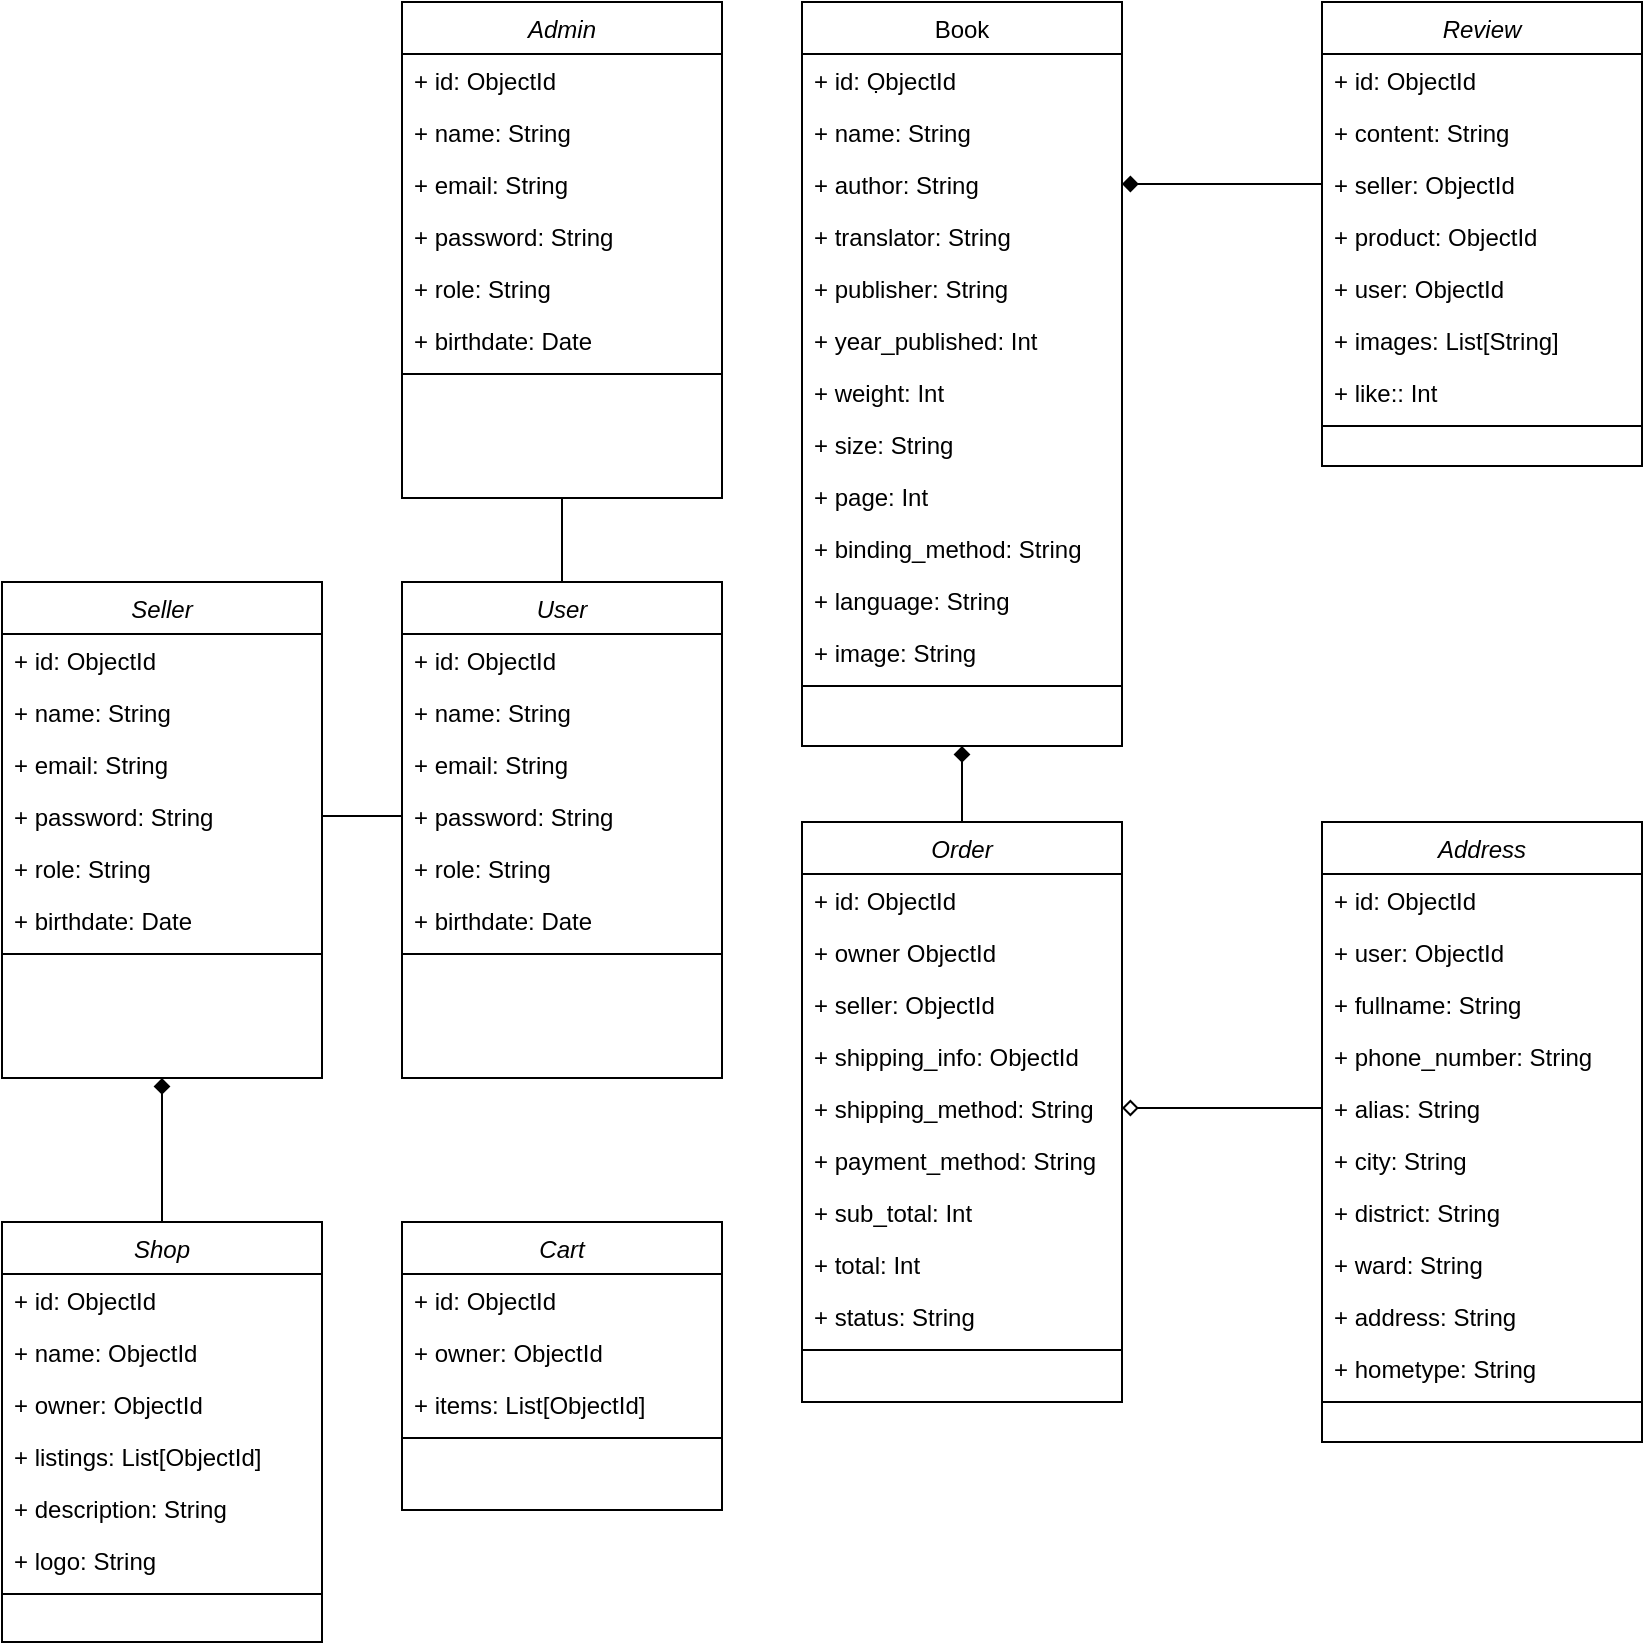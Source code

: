 <mxfile version="22.1.4" type="device">
  <diagram id="C5RBs43oDa-KdzZeNtuy" name="Page-1">
    <mxGraphModel dx="1750" dy="956" grid="1" gridSize="10" guides="1" tooltips="1" connect="1" arrows="1" fold="1" page="1" pageScale="1" pageWidth="1169" pageHeight="1654" math="0" shadow="0">
      <root>
        <mxCell id="WIyWlLk6GJQsqaUBKTNV-0" />
        <mxCell id="WIyWlLk6GJQsqaUBKTNV-1" parent="WIyWlLk6GJQsqaUBKTNV-0" />
        <mxCell id="zkfFHV4jXpPFQw0GAbJ--0" value="User" style="swimlane;fontStyle=2;align=center;verticalAlign=top;childLayout=stackLayout;horizontal=1;startSize=26;horizontalStack=0;resizeParent=1;resizeLast=0;collapsible=1;marginBottom=0;rounded=0;shadow=0;strokeWidth=1;" parent="WIyWlLk6GJQsqaUBKTNV-1" vertex="1">
          <mxGeometry x="280" y="510" width="160" height="248" as="geometry">
            <mxRectangle x="230" y="140" width="160" height="26" as="alternateBounds" />
          </mxGeometry>
        </mxCell>
        <mxCell id="zkfFHV4jXpPFQw0GAbJ--1" value="+ id: ObjectId" style="text;align=left;verticalAlign=top;spacingLeft=4;spacingRight=4;overflow=hidden;rotatable=0;points=[[0,0.5],[1,0.5]];portConstraint=eastwest;" parent="zkfFHV4jXpPFQw0GAbJ--0" vertex="1">
          <mxGeometry y="26" width="160" height="26" as="geometry" />
        </mxCell>
        <mxCell id="zkfFHV4jXpPFQw0GAbJ--2" value="+ name: String" style="text;align=left;verticalAlign=top;spacingLeft=4;spacingRight=4;overflow=hidden;rotatable=0;points=[[0,0.5],[1,0.5]];portConstraint=eastwest;rounded=0;shadow=0;html=0;" parent="zkfFHV4jXpPFQw0GAbJ--0" vertex="1">
          <mxGeometry y="52" width="160" height="26" as="geometry" />
        </mxCell>
        <mxCell id="zkfFHV4jXpPFQw0GAbJ--3" value="+ email: String" style="text;align=left;verticalAlign=top;spacingLeft=4;spacingRight=4;overflow=hidden;rotatable=0;points=[[0,0.5],[1,0.5]];portConstraint=eastwest;rounded=0;shadow=0;html=0;" parent="zkfFHV4jXpPFQw0GAbJ--0" vertex="1">
          <mxGeometry y="78" width="160" height="26" as="geometry" />
        </mxCell>
        <mxCell id="KHl_H1O42EKdpuhf4CUN-2" value="+ password: String" style="text;align=left;verticalAlign=top;spacingLeft=4;spacingRight=4;overflow=hidden;rotatable=0;points=[[0,0.5],[1,0.5]];portConstraint=eastwest;rounded=0;shadow=0;html=0;" vertex="1" parent="zkfFHV4jXpPFQw0GAbJ--0">
          <mxGeometry y="104" width="160" height="26" as="geometry" />
        </mxCell>
        <mxCell id="KHl_H1O42EKdpuhf4CUN-3" value="+ role: String" style="text;align=left;verticalAlign=top;spacingLeft=4;spacingRight=4;overflow=hidden;rotatable=0;points=[[0,0.5],[1,0.5]];portConstraint=eastwest;rounded=0;shadow=0;html=0;" vertex="1" parent="zkfFHV4jXpPFQw0GAbJ--0">
          <mxGeometry y="130" width="160" height="26" as="geometry" />
        </mxCell>
        <mxCell id="KHl_H1O42EKdpuhf4CUN-4" value="+ birthdate: Date" style="text;align=left;verticalAlign=top;spacingLeft=4;spacingRight=4;overflow=hidden;rotatable=0;points=[[0,0.5],[1,0.5]];portConstraint=eastwest;rounded=0;shadow=0;html=0;" vertex="1" parent="zkfFHV4jXpPFQw0GAbJ--0">
          <mxGeometry y="156" width="160" height="26" as="geometry" />
        </mxCell>
        <mxCell id="zkfFHV4jXpPFQw0GAbJ--4" value="" style="line;html=1;strokeWidth=1;align=left;verticalAlign=middle;spacingTop=-1;spacingLeft=3;spacingRight=3;rotatable=0;labelPosition=right;points=[];portConstraint=eastwest;" parent="zkfFHV4jXpPFQw0GAbJ--0" vertex="1">
          <mxGeometry y="182" width="160" height="8" as="geometry" />
        </mxCell>
        <mxCell id="zkfFHV4jXpPFQw0GAbJ--17" value="Book" style="swimlane;fontStyle=0;align=center;verticalAlign=top;childLayout=stackLayout;horizontal=1;startSize=26;horizontalStack=0;resizeParent=1;resizeLast=0;collapsible=1;marginBottom=0;rounded=0;shadow=0;strokeWidth=1;" parent="WIyWlLk6GJQsqaUBKTNV-1" vertex="1">
          <mxGeometry x="480" y="220" width="160" height="372" as="geometry">
            <mxRectangle x="550" y="140" width="160" height="26" as="alternateBounds" />
          </mxGeometry>
        </mxCell>
        <mxCell id="zkfFHV4jXpPFQw0GAbJ--18" value="+ id: ỌbjectId    " style="text;align=left;verticalAlign=top;spacingLeft=4;spacingRight=4;overflow=hidden;rotatable=0;points=[[0,0.5],[1,0.5]];portConstraint=eastwest;" parent="zkfFHV4jXpPFQw0GAbJ--17" vertex="1">
          <mxGeometry y="26" width="160" height="26" as="geometry" />
        </mxCell>
        <mxCell id="zkfFHV4jXpPFQw0GAbJ--19" value="+ name: String" style="text;align=left;verticalAlign=top;spacingLeft=4;spacingRight=4;overflow=hidden;rotatable=0;points=[[0,0.5],[1,0.5]];portConstraint=eastwest;rounded=0;shadow=0;html=0;" parent="zkfFHV4jXpPFQw0GAbJ--17" vertex="1">
          <mxGeometry y="52" width="160" height="26" as="geometry" />
        </mxCell>
        <mxCell id="zkfFHV4jXpPFQw0GAbJ--20" value="+ author: String" style="text;align=left;verticalAlign=top;spacingLeft=4;spacingRight=4;overflow=hidden;rotatable=0;points=[[0,0.5],[1,0.5]];portConstraint=eastwest;rounded=0;shadow=0;html=0;" parent="zkfFHV4jXpPFQw0GAbJ--17" vertex="1">
          <mxGeometry y="78" width="160" height="26" as="geometry" />
        </mxCell>
        <mxCell id="zkfFHV4jXpPFQw0GAbJ--21" value="+ translator: String" style="text;align=left;verticalAlign=top;spacingLeft=4;spacingRight=4;overflow=hidden;rotatable=0;points=[[0,0.5],[1,0.5]];portConstraint=eastwest;rounded=0;shadow=0;html=0;" parent="zkfFHV4jXpPFQw0GAbJ--17" vertex="1">
          <mxGeometry y="104" width="160" height="26" as="geometry" />
        </mxCell>
        <mxCell id="zkfFHV4jXpPFQw0GAbJ--22" value="+ publisher: String&#xa;" style="text;align=left;verticalAlign=top;spacingLeft=4;spacingRight=4;overflow=hidden;rotatable=0;points=[[0,0.5],[1,0.5]];portConstraint=eastwest;rounded=0;shadow=0;html=0;" parent="zkfFHV4jXpPFQw0GAbJ--17" vertex="1">
          <mxGeometry y="130" width="160" height="26" as="geometry" />
        </mxCell>
        <mxCell id="KHl_H1O42EKdpuhf4CUN-6" value="+ year_published: Int&#xa;" style="text;align=left;verticalAlign=top;spacingLeft=4;spacingRight=4;overflow=hidden;rotatable=0;points=[[0,0.5],[1,0.5]];portConstraint=eastwest;rounded=0;shadow=0;html=0;" vertex="1" parent="zkfFHV4jXpPFQw0GAbJ--17">
          <mxGeometry y="156" width="160" height="26" as="geometry" />
        </mxCell>
        <mxCell id="KHl_H1O42EKdpuhf4CUN-9" value="+ weight: Int&#xa;" style="text;align=left;verticalAlign=top;spacingLeft=4;spacingRight=4;overflow=hidden;rotatable=0;points=[[0,0.5],[1,0.5]];portConstraint=eastwest;rounded=0;shadow=0;html=0;glass=1;" vertex="1" parent="zkfFHV4jXpPFQw0GAbJ--17">
          <mxGeometry y="182" width="160" height="26" as="geometry" />
        </mxCell>
        <mxCell id="KHl_H1O42EKdpuhf4CUN-8" value="+ size: String" style="text;align=left;verticalAlign=top;spacingLeft=4;spacingRight=4;overflow=hidden;rotatable=0;points=[[0,0.5],[1,0.5]];portConstraint=eastwest;rounded=0;shadow=0;html=0;" vertex="1" parent="zkfFHV4jXpPFQw0GAbJ--17">
          <mxGeometry y="208" width="160" height="26" as="geometry" />
        </mxCell>
        <mxCell id="KHl_H1O42EKdpuhf4CUN-7" value="+ page: Int&#xa;" style="text;align=left;verticalAlign=top;spacingLeft=4;spacingRight=4;overflow=hidden;rotatable=0;points=[[0,0.5],[1,0.5]];portConstraint=eastwest;rounded=0;shadow=0;html=0;" vertex="1" parent="zkfFHV4jXpPFQw0GAbJ--17">
          <mxGeometry y="234" width="160" height="26" as="geometry" />
        </mxCell>
        <mxCell id="zkfFHV4jXpPFQw0GAbJ--24" value="+ binding_method: String" style="text;align=left;verticalAlign=top;spacingLeft=4;spacingRight=4;overflow=hidden;rotatable=0;points=[[0,0.5],[1,0.5]];portConstraint=eastwest;" parent="zkfFHV4jXpPFQw0GAbJ--17" vertex="1">
          <mxGeometry y="260" width="160" height="26" as="geometry" />
        </mxCell>
        <mxCell id="KHl_H1O42EKdpuhf4CUN-10" value="+ language: String" style="text;align=left;verticalAlign=top;spacingLeft=4;spacingRight=4;overflow=hidden;rotatable=0;points=[[0,0.5],[1,0.5]];portConstraint=eastwest;" vertex="1" parent="zkfFHV4jXpPFQw0GAbJ--17">
          <mxGeometry y="286" width="160" height="26" as="geometry" />
        </mxCell>
        <mxCell id="zkfFHV4jXpPFQw0GAbJ--25" value="+ image: String" style="text;align=left;verticalAlign=top;spacingLeft=4;spacingRight=4;overflow=hidden;rotatable=0;points=[[0,0.5],[1,0.5]];portConstraint=eastwest;" parent="zkfFHV4jXpPFQw0GAbJ--17" vertex="1">
          <mxGeometry y="312" width="160" height="26" as="geometry" />
        </mxCell>
        <mxCell id="KHl_H1O42EKdpuhf4CUN-57" value="" style="line;html=1;strokeWidth=1;align=left;verticalAlign=middle;spacingTop=-1;spacingLeft=3;spacingRight=3;rotatable=0;labelPosition=right;points=[];portConstraint=eastwest;" vertex="1" parent="zkfFHV4jXpPFQw0GAbJ--17">
          <mxGeometry y="338" width="160" height="8" as="geometry" />
        </mxCell>
        <mxCell id="KHl_H1O42EKdpuhf4CUN-96" style="edgeStyle=orthogonalEdgeStyle;rounded=0;orthogonalLoop=1;jettySize=auto;html=1;entryX=0.5;entryY=1;entryDx=0;entryDy=0;endArrow=diamond;endFill=1;strokeWidth=1;sourcePerimeterSpacing=0;targetPerimeterSpacing=1;" edge="1" parent="WIyWlLk6GJQsqaUBKTNV-1" source="KHl_H1O42EKdpuhf4CUN-14" target="zkfFHV4jXpPFQw0GAbJ--17">
          <mxGeometry relative="1" as="geometry" />
        </mxCell>
        <mxCell id="KHl_H1O42EKdpuhf4CUN-14" value="Order" style="swimlane;fontStyle=2;align=center;verticalAlign=top;childLayout=stackLayout;horizontal=1;startSize=26;horizontalStack=0;resizeParent=1;resizeLast=0;collapsible=1;marginBottom=0;rounded=0;shadow=0;strokeWidth=1;" vertex="1" parent="WIyWlLk6GJQsqaUBKTNV-1">
          <mxGeometry x="480" y="630" width="160" height="290" as="geometry">
            <mxRectangle x="230" y="140" width="160" height="26" as="alternateBounds" />
          </mxGeometry>
        </mxCell>
        <mxCell id="KHl_H1O42EKdpuhf4CUN-15" value="+ id: ObjectId" style="text;align=left;verticalAlign=top;spacingLeft=4;spacingRight=4;overflow=hidden;rotatable=0;points=[[0,0.5],[1,0.5]];portConstraint=eastwest;" vertex="1" parent="KHl_H1O42EKdpuhf4CUN-14">
          <mxGeometry y="26" width="160" height="26" as="geometry" />
        </mxCell>
        <mxCell id="KHl_H1O42EKdpuhf4CUN-16" value="+ owner ObjectId" style="text;align=left;verticalAlign=top;spacingLeft=4;spacingRight=4;overflow=hidden;rotatable=0;points=[[0,0.5],[1,0.5]];portConstraint=eastwest;rounded=0;shadow=0;html=0;" vertex="1" parent="KHl_H1O42EKdpuhf4CUN-14">
          <mxGeometry y="52" width="160" height="26" as="geometry" />
        </mxCell>
        <mxCell id="KHl_H1O42EKdpuhf4CUN-17" value="+ seller: ObjectId" style="text;align=left;verticalAlign=top;spacingLeft=4;spacingRight=4;overflow=hidden;rotatable=0;points=[[0,0.5],[1,0.5]];portConstraint=eastwest;rounded=0;shadow=0;html=0;" vertex="1" parent="KHl_H1O42EKdpuhf4CUN-14">
          <mxGeometry y="78" width="160" height="26" as="geometry" />
        </mxCell>
        <mxCell id="KHl_H1O42EKdpuhf4CUN-18" value="+ shipping_info: ObjectId" style="text;align=left;verticalAlign=top;spacingLeft=4;spacingRight=4;overflow=hidden;rotatable=0;points=[[0,0.5],[1,0.5]];portConstraint=eastwest;rounded=0;shadow=0;html=0;" vertex="1" parent="KHl_H1O42EKdpuhf4CUN-14">
          <mxGeometry y="104" width="160" height="26" as="geometry" />
        </mxCell>
        <mxCell id="KHl_H1O42EKdpuhf4CUN-19" value="+ shipping_method: String" style="text;align=left;verticalAlign=top;spacingLeft=4;spacingRight=4;overflow=hidden;rotatable=0;points=[[0,0.5],[1,0.5]];portConstraint=eastwest;rounded=0;shadow=0;html=0;" vertex="1" parent="KHl_H1O42EKdpuhf4CUN-14">
          <mxGeometry y="130" width="160" height="26" as="geometry" />
        </mxCell>
        <mxCell id="KHl_H1O42EKdpuhf4CUN-20" value="+ payment_method: String" style="text;align=left;verticalAlign=top;spacingLeft=4;spacingRight=4;overflow=hidden;rotatable=0;points=[[0,0.5],[1,0.5]];portConstraint=eastwest;rounded=0;shadow=0;html=0;" vertex="1" parent="KHl_H1O42EKdpuhf4CUN-14">
          <mxGeometry y="156" width="160" height="26" as="geometry" />
        </mxCell>
        <mxCell id="KHl_H1O42EKdpuhf4CUN-23" value="+ sub_total: Int" style="text;align=left;verticalAlign=top;spacingLeft=4;spacingRight=4;overflow=hidden;rotatable=0;points=[[0,0.5],[1,0.5]];portConstraint=eastwest;rounded=0;shadow=0;html=0;" vertex="1" parent="KHl_H1O42EKdpuhf4CUN-14">
          <mxGeometry y="182" width="160" height="26" as="geometry" />
        </mxCell>
        <mxCell id="KHl_H1O42EKdpuhf4CUN-24" value="+ total: Int" style="text;align=left;verticalAlign=top;spacingLeft=4;spacingRight=4;overflow=hidden;rotatable=0;points=[[0,0.5],[1,0.5]];portConstraint=eastwest;rounded=0;shadow=0;html=0;" vertex="1" parent="KHl_H1O42EKdpuhf4CUN-14">
          <mxGeometry y="208" width="160" height="26" as="geometry" />
        </mxCell>
        <mxCell id="KHl_H1O42EKdpuhf4CUN-59" value="+ status: String" style="text;align=left;verticalAlign=top;spacingLeft=4;spacingRight=4;overflow=hidden;rotatable=0;points=[[0,0.5],[1,0.5]];portConstraint=eastwest;rounded=0;shadow=0;html=0;" vertex="1" parent="KHl_H1O42EKdpuhf4CUN-14">
          <mxGeometry y="234" width="160" height="26" as="geometry" />
        </mxCell>
        <mxCell id="KHl_H1O42EKdpuhf4CUN-21" value="" style="line;html=1;strokeWidth=1;align=left;verticalAlign=middle;spacingTop=-1;spacingLeft=3;spacingRight=3;rotatable=0;labelPosition=right;points=[];portConstraint=eastwest;" vertex="1" parent="KHl_H1O42EKdpuhf4CUN-14">
          <mxGeometry y="260" width="160" height="8" as="geometry" />
        </mxCell>
        <mxCell id="KHl_H1O42EKdpuhf4CUN-26" value="Review" style="swimlane;fontStyle=2;align=center;verticalAlign=top;childLayout=stackLayout;horizontal=1;startSize=26;horizontalStack=0;resizeParent=1;resizeLast=0;collapsible=1;marginBottom=0;rounded=0;shadow=0;strokeWidth=1;" vertex="1" parent="WIyWlLk6GJQsqaUBKTNV-1">
          <mxGeometry x="740" y="220" width="160" height="232" as="geometry">
            <mxRectangle x="230" y="140" width="160" height="26" as="alternateBounds" />
          </mxGeometry>
        </mxCell>
        <mxCell id="KHl_H1O42EKdpuhf4CUN-27" value="+ id: ObjectId" style="text;align=left;verticalAlign=top;spacingLeft=4;spacingRight=4;overflow=hidden;rotatable=0;points=[[0,0.5],[1,0.5]];portConstraint=eastwest;" vertex="1" parent="KHl_H1O42EKdpuhf4CUN-26">
          <mxGeometry y="26" width="160" height="26" as="geometry" />
        </mxCell>
        <mxCell id="KHl_H1O42EKdpuhf4CUN-28" value="+ content: String" style="text;align=left;verticalAlign=top;spacingLeft=4;spacingRight=4;overflow=hidden;rotatable=0;points=[[0,0.5],[1,0.5]];portConstraint=eastwest;rounded=0;shadow=0;html=0;" vertex="1" parent="KHl_H1O42EKdpuhf4CUN-26">
          <mxGeometry y="52" width="160" height="26" as="geometry" />
        </mxCell>
        <mxCell id="KHl_H1O42EKdpuhf4CUN-29" value="+ seller: ObjectId" style="text;align=left;verticalAlign=top;spacingLeft=4;spacingRight=4;overflow=hidden;rotatable=0;points=[[0,0.5],[1,0.5]];portConstraint=eastwest;rounded=0;shadow=0;html=0;" vertex="1" parent="KHl_H1O42EKdpuhf4CUN-26">
          <mxGeometry y="78" width="160" height="26" as="geometry" />
        </mxCell>
        <mxCell id="KHl_H1O42EKdpuhf4CUN-37" value="+ product: ObjectId" style="text;align=left;verticalAlign=top;spacingLeft=4;spacingRight=4;overflow=hidden;rotatable=0;points=[[0,0.5],[1,0.5]];portConstraint=eastwest;rounded=0;shadow=0;html=0;" vertex="1" parent="KHl_H1O42EKdpuhf4CUN-26">
          <mxGeometry y="104" width="160" height="26" as="geometry" />
        </mxCell>
        <mxCell id="KHl_H1O42EKdpuhf4CUN-30" value="+ user: ObjectId" style="text;align=left;verticalAlign=top;spacingLeft=4;spacingRight=4;overflow=hidden;rotatable=0;points=[[0,0.5],[1,0.5]];portConstraint=eastwest;rounded=0;shadow=0;html=0;" vertex="1" parent="KHl_H1O42EKdpuhf4CUN-26">
          <mxGeometry y="130" width="160" height="26" as="geometry" />
        </mxCell>
        <mxCell id="KHl_H1O42EKdpuhf4CUN-31" value="+ images: List[String]" style="text;align=left;verticalAlign=top;spacingLeft=4;spacingRight=4;overflow=hidden;rotatable=0;points=[[0,0.5],[1,0.5]];portConstraint=eastwest;rounded=0;shadow=0;html=0;" vertex="1" parent="KHl_H1O42EKdpuhf4CUN-26">
          <mxGeometry y="156" width="160" height="26" as="geometry" />
        </mxCell>
        <mxCell id="KHl_H1O42EKdpuhf4CUN-35" value="+ like:: Int" style="text;align=left;verticalAlign=top;spacingLeft=4;spacingRight=4;overflow=hidden;rotatable=0;points=[[0,0.5],[1,0.5]];portConstraint=eastwest;rounded=0;shadow=0;html=0;" vertex="1" parent="KHl_H1O42EKdpuhf4CUN-26">
          <mxGeometry y="182" width="160" height="26" as="geometry" />
        </mxCell>
        <mxCell id="KHl_H1O42EKdpuhf4CUN-36" value="" style="line;html=1;strokeWidth=1;align=left;verticalAlign=middle;spacingTop=-1;spacingLeft=3;spacingRight=3;rotatable=0;labelPosition=right;points=[];portConstraint=eastwest;" vertex="1" parent="KHl_H1O42EKdpuhf4CUN-26">
          <mxGeometry y="208" width="160" height="8" as="geometry" />
        </mxCell>
        <mxCell id="KHl_H1O42EKdpuhf4CUN-39" value="Cart" style="swimlane;fontStyle=2;align=center;verticalAlign=top;childLayout=stackLayout;horizontal=1;startSize=26;horizontalStack=0;resizeParent=1;resizeLast=0;collapsible=1;marginBottom=0;rounded=0;shadow=0;strokeWidth=1;" vertex="1" parent="WIyWlLk6GJQsqaUBKTNV-1">
          <mxGeometry x="280" y="830" width="160" height="144" as="geometry">
            <mxRectangle x="230" y="140" width="160" height="26" as="alternateBounds" />
          </mxGeometry>
        </mxCell>
        <mxCell id="KHl_H1O42EKdpuhf4CUN-40" value="+ id: ObjectId" style="text;align=left;verticalAlign=top;spacingLeft=4;spacingRight=4;overflow=hidden;rotatable=0;points=[[0,0.5],[1,0.5]];portConstraint=eastwest;" vertex="1" parent="KHl_H1O42EKdpuhf4CUN-39">
          <mxGeometry y="26" width="160" height="26" as="geometry" />
        </mxCell>
        <mxCell id="KHl_H1O42EKdpuhf4CUN-41" value="+ owner: ObjectId" style="text;align=left;verticalAlign=top;spacingLeft=4;spacingRight=4;overflow=hidden;rotatable=0;points=[[0,0.5],[1,0.5]];portConstraint=eastwest;rounded=0;shadow=0;html=0;" vertex="1" parent="KHl_H1O42EKdpuhf4CUN-39">
          <mxGeometry y="52" width="160" height="26" as="geometry" />
        </mxCell>
        <mxCell id="KHl_H1O42EKdpuhf4CUN-42" value="+ items: List[ObjectId]" style="text;align=left;verticalAlign=top;spacingLeft=4;spacingRight=4;overflow=hidden;rotatable=0;points=[[0,0.5],[1,0.5]];portConstraint=eastwest;rounded=0;shadow=0;html=0;" vertex="1" parent="KHl_H1O42EKdpuhf4CUN-39">
          <mxGeometry y="78" width="160" height="26" as="geometry" />
        </mxCell>
        <mxCell id="KHl_H1O42EKdpuhf4CUN-47" value="" style="line;html=1;strokeWidth=1;align=left;verticalAlign=middle;spacingTop=-1;spacingLeft=3;spacingRight=3;rotatable=0;labelPosition=right;points=[];portConstraint=eastwest;" vertex="1" parent="KHl_H1O42EKdpuhf4CUN-39">
          <mxGeometry y="104" width="160" height="8" as="geometry" />
        </mxCell>
        <mxCell id="KHl_H1O42EKdpuhf4CUN-71" value="Address" style="swimlane;fontStyle=2;align=center;verticalAlign=top;childLayout=stackLayout;horizontal=1;startSize=26;horizontalStack=0;resizeParent=1;resizeLast=0;collapsible=1;marginBottom=0;rounded=0;shadow=0;strokeWidth=1;" vertex="1" parent="WIyWlLk6GJQsqaUBKTNV-1">
          <mxGeometry x="740" y="630" width="160" height="310" as="geometry">
            <mxRectangle x="230" y="140" width="160" height="26" as="alternateBounds" />
          </mxGeometry>
        </mxCell>
        <mxCell id="KHl_H1O42EKdpuhf4CUN-72" value="+ id: ObjectId" style="text;align=left;verticalAlign=top;spacingLeft=4;spacingRight=4;overflow=hidden;rotatable=0;points=[[0,0.5],[1,0.5]];portConstraint=eastwest;" vertex="1" parent="KHl_H1O42EKdpuhf4CUN-71">
          <mxGeometry y="26" width="160" height="26" as="geometry" />
        </mxCell>
        <mxCell id="KHl_H1O42EKdpuhf4CUN-73" value="+ user: ObjectId" style="text;align=left;verticalAlign=top;spacingLeft=4;spacingRight=4;overflow=hidden;rotatable=0;points=[[0,0.5],[1,0.5]];portConstraint=eastwest;rounded=0;shadow=0;html=0;" vertex="1" parent="KHl_H1O42EKdpuhf4CUN-71">
          <mxGeometry y="52" width="160" height="26" as="geometry" />
        </mxCell>
        <mxCell id="KHl_H1O42EKdpuhf4CUN-75" value="+ fullname: String" style="text;align=left;verticalAlign=top;spacingLeft=4;spacingRight=4;overflow=hidden;rotatable=0;points=[[0,0.5],[1,0.5]];portConstraint=eastwest;rounded=0;shadow=0;html=0;" vertex="1" parent="KHl_H1O42EKdpuhf4CUN-71">
          <mxGeometry y="78" width="160" height="26" as="geometry" />
        </mxCell>
        <mxCell id="KHl_H1O42EKdpuhf4CUN-76" value="+ phone_number: String" style="text;align=left;verticalAlign=top;spacingLeft=4;spacingRight=4;overflow=hidden;rotatable=0;points=[[0,0.5],[1,0.5]];portConstraint=eastwest;rounded=0;shadow=0;html=0;" vertex="1" parent="KHl_H1O42EKdpuhf4CUN-71">
          <mxGeometry y="104" width="160" height="26" as="geometry" />
        </mxCell>
        <mxCell id="KHl_H1O42EKdpuhf4CUN-77" value="+ alias: String" style="text;align=left;verticalAlign=top;spacingLeft=4;spacingRight=4;overflow=hidden;rotatable=0;points=[[0,0.5],[1,0.5]];portConstraint=eastwest;rounded=0;shadow=0;html=0;" vertex="1" parent="KHl_H1O42EKdpuhf4CUN-71">
          <mxGeometry y="130" width="160" height="26" as="geometry" />
        </mxCell>
        <mxCell id="KHl_H1O42EKdpuhf4CUN-78" value="+ city: String" style="text;align=left;verticalAlign=top;spacingLeft=4;spacingRight=4;overflow=hidden;rotatable=0;points=[[0,0.5],[1,0.5]];portConstraint=eastwest;rounded=0;shadow=0;html=0;" vertex="1" parent="KHl_H1O42EKdpuhf4CUN-71">
          <mxGeometry y="156" width="160" height="26" as="geometry" />
        </mxCell>
        <mxCell id="KHl_H1O42EKdpuhf4CUN-79" value="+ district: String" style="text;align=left;verticalAlign=top;spacingLeft=4;spacingRight=4;overflow=hidden;rotatable=0;points=[[0,0.5],[1,0.5]];portConstraint=eastwest;rounded=0;shadow=0;html=0;" vertex="1" parent="KHl_H1O42EKdpuhf4CUN-71">
          <mxGeometry y="182" width="160" height="26" as="geometry" />
        </mxCell>
        <mxCell id="KHl_H1O42EKdpuhf4CUN-94" value="+ ward: String" style="text;align=left;verticalAlign=top;spacingLeft=4;spacingRight=4;overflow=hidden;rotatable=0;points=[[0,0.5],[1,0.5]];portConstraint=eastwest;rounded=0;shadow=0;html=0;" vertex="1" parent="KHl_H1O42EKdpuhf4CUN-71">
          <mxGeometry y="208" width="160" height="26" as="geometry" />
        </mxCell>
        <mxCell id="KHl_H1O42EKdpuhf4CUN-80" value="+ address: String" style="text;align=left;verticalAlign=top;spacingLeft=4;spacingRight=4;overflow=hidden;rotatable=0;points=[[0,0.5],[1,0.5]];portConstraint=eastwest;rounded=0;shadow=0;html=0;" vertex="1" parent="KHl_H1O42EKdpuhf4CUN-71">
          <mxGeometry y="234" width="160" height="26" as="geometry" />
        </mxCell>
        <mxCell id="KHl_H1O42EKdpuhf4CUN-95" value="+ hometype: String" style="text;align=left;verticalAlign=top;spacingLeft=4;spacingRight=4;overflow=hidden;rotatable=0;points=[[0,0.5],[1,0.5]];portConstraint=eastwest;rounded=0;shadow=0;html=0;" vertex="1" parent="KHl_H1O42EKdpuhf4CUN-71">
          <mxGeometry y="260" width="160" height="26" as="geometry" />
        </mxCell>
        <mxCell id="KHl_H1O42EKdpuhf4CUN-81" value="" style="line;html=1;strokeWidth=1;align=left;verticalAlign=middle;spacingTop=-1;spacingLeft=3;spacingRight=3;rotatable=0;labelPosition=right;points=[];portConstraint=eastwest;" vertex="1" parent="KHl_H1O42EKdpuhf4CUN-71">
          <mxGeometry y="286" width="160" height="8" as="geometry" />
        </mxCell>
        <mxCell id="KHl_H1O42EKdpuhf4CUN-99" style="edgeStyle=orthogonalEdgeStyle;rounded=0;orthogonalLoop=1;jettySize=auto;html=1;entryX=1;entryY=0.5;entryDx=0;entryDy=0;endArrow=diamond;endFill=0;" edge="1" parent="WIyWlLk6GJQsqaUBKTNV-1" source="KHl_H1O42EKdpuhf4CUN-77" target="KHl_H1O42EKdpuhf4CUN-19">
          <mxGeometry relative="1" as="geometry" />
        </mxCell>
        <mxCell id="KHl_H1O42EKdpuhf4CUN-128" style="edgeStyle=orthogonalEdgeStyle;rounded=0;orthogonalLoop=1;jettySize=auto;html=1;exitX=0.5;exitY=0;exitDx=0;exitDy=0;entryX=0.5;entryY=1;entryDx=0;entryDy=0;endArrow=diamond;endFill=1;" edge="1" parent="WIyWlLk6GJQsqaUBKTNV-1" source="KHl_H1O42EKdpuhf4CUN-102" target="KHl_H1O42EKdpuhf4CUN-115">
          <mxGeometry relative="1" as="geometry" />
        </mxCell>
        <mxCell id="KHl_H1O42EKdpuhf4CUN-102" value="Shop" style="swimlane;fontStyle=2;align=center;verticalAlign=top;childLayout=stackLayout;horizontal=1;startSize=26;horizontalStack=0;resizeParent=1;resizeLast=0;collapsible=1;marginBottom=0;rounded=0;shadow=0;strokeWidth=1;" vertex="1" parent="WIyWlLk6GJQsqaUBKTNV-1">
          <mxGeometry x="80" y="830" width="160" height="210" as="geometry">
            <mxRectangle x="230" y="140" width="160" height="26" as="alternateBounds" />
          </mxGeometry>
        </mxCell>
        <mxCell id="KHl_H1O42EKdpuhf4CUN-103" value="+ id: ObjectId" style="text;align=left;verticalAlign=top;spacingLeft=4;spacingRight=4;overflow=hidden;rotatable=0;points=[[0,0.5],[1,0.5]];portConstraint=eastwest;" vertex="1" parent="KHl_H1O42EKdpuhf4CUN-102">
          <mxGeometry y="26" width="160" height="26" as="geometry" />
        </mxCell>
        <mxCell id="KHl_H1O42EKdpuhf4CUN-104" value="+ name: ObjectId" style="text;align=left;verticalAlign=top;spacingLeft=4;spacingRight=4;overflow=hidden;rotatable=0;points=[[0,0.5],[1,0.5]];portConstraint=eastwest;rounded=0;shadow=0;html=0;" vertex="1" parent="KHl_H1O42EKdpuhf4CUN-102">
          <mxGeometry y="52" width="160" height="26" as="geometry" />
        </mxCell>
        <mxCell id="KHl_H1O42EKdpuhf4CUN-105" value="+ owner: ObjectId" style="text;align=left;verticalAlign=top;spacingLeft=4;spacingRight=4;overflow=hidden;rotatable=0;points=[[0,0.5],[1,0.5]];portConstraint=eastwest;rounded=0;shadow=0;html=0;" vertex="1" parent="KHl_H1O42EKdpuhf4CUN-102">
          <mxGeometry y="78" width="160" height="26" as="geometry" />
        </mxCell>
        <mxCell id="KHl_H1O42EKdpuhf4CUN-106" value="+ listings: List[ObjectId]" style="text;align=left;verticalAlign=top;spacingLeft=4;spacingRight=4;overflow=hidden;rotatable=0;points=[[0,0.5],[1,0.5]];portConstraint=eastwest;rounded=0;shadow=0;html=0;" vertex="1" parent="KHl_H1O42EKdpuhf4CUN-102">
          <mxGeometry y="104" width="160" height="26" as="geometry" />
        </mxCell>
        <mxCell id="KHl_H1O42EKdpuhf4CUN-107" value="+ description: String" style="text;align=left;verticalAlign=top;spacingLeft=4;spacingRight=4;overflow=hidden;rotatable=0;points=[[0,0.5],[1,0.5]];portConstraint=eastwest;rounded=0;shadow=0;html=0;" vertex="1" parent="KHl_H1O42EKdpuhf4CUN-102">
          <mxGeometry y="130" width="160" height="26" as="geometry" />
        </mxCell>
        <mxCell id="KHl_H1O42EKdpuhf4CUN-108" value="+ logo: String" style="text;align=left;verticalAlign=top;spacingLeft=4;spacingRight=4;overflow=hidden;rotatable=0;points=[[0,0.5],[1,0.5]];portConstraint=eastwest;rounded=0;shadow=0;html=0;" vertex="1" parent="KHl_H1O42EKdpuhf4CUN-102">
          <mxGeometry y="156" width="160" height="26" as="geometry" />
        </mxCell>
        <mxCell id="KHl_H1O42EKdpuhf4CUN-113" value="" style="line;html=1;strokeWidth=1;align=left;verticalAlign=middle;spacingTop=-1;spacingLeft=3;spacingRight=3;rotatable=0;labelPosition=right;points=[];portConstraint=eastwest;" vertex="1" parent="KHl_H1O42EKdpuhf4CUN-102">
          <mxGeometry y="182" width="160" height="8" as="geometry" />
        </mxCell>
        <mxCell id="KHl_H1O42EKdpuhf4CUN-114" style="edgeStyle=orthogonalEdgeStyle;rounded=0;orthogonalLoop=1;jettySize=auto;html=1;entryX=1;entryY=0.5;entryDx=0;entryDy=0;endArrow=diamond;endFill=1;" edge="1" parent="WIyWlLk6GJQsqaUBKTNV-1" source="KHl_H1O42EKdpuhf4CUN-29" target="zkfFHV4jXpPFQw0GAbJ--20">
          <mxGeometry relative="1" as="geometry" />
        </mxCell>
        <mxCell id="KHl_H1O42EKdpuhf4CUN-115" value="Seller" style="swimlane;fontStyle=2;align=center;verticalAlign=top;childLayout=stackLayout;horizontal=1;startSize=26;horizontalStack=0;resizeParent=1;resizeLast=0;collapsible=1;marginBottom=0;rounded=0;shadow=0;strokeWidth=1;" vertex="1" parent="WIyWlLk6GJQsqaUBKTNV-1">
          <mxGeometry x="80" y="510" width="160" height="248" as="geometry">
            <mxRectangle x="230" y="140" width="160" height="26" as="alternateBounds" />
          </mxGeometry>
        </mxCell>
        <mxCell id="KHl_H1O42EKdpuhf4CUN-116" value="+ id: ObjectId" style="text;align=left;verticalAlign=top;spacingLeft=4;spacingRight=4;overflow=hidden;rotatable=0;points=[[0,0.5],[1,0.5]];portConstraint=eastwest;" vertex="1" parent="KHl_H1O42EKdpuhf4CUN-115">
          <mxGeometry y="26" width="160" height="26" as="geometry" />
        </mxCell>
        <mxCell id="KHl_H1O42EKdpuhf4CUN-117" value="+ name: String" style="text;align=left;verticalAlign=top;spacingLeft=4;spacingRight=4;overflow=hidden;rotatable=0;points=[[0,0.5],[1,0.5]];portConstraint=eastwest;rounded=0;shadow=0;html=0;" vertex="1" parent="KHl_H1O42EKdpuhf4CUN-115">
          <mxGeometry y="52" width="160" height="26" as="geometry" />
        </mxCell>
        <mxCell id="KHl_H1O42EKdpuhf4CUN-118" value="+ email: String" style="text;align=left;verticalAlign=top;spacingLeft=4;spacingRight=4;overflow=hidden;rotatable=0;points=[[0,0.5],[1,0.5]];portConstraint=eastwest;rounded=0;shadow=0;html=0;" vertex="1" parent="KHl_H1O42EKdpuhf4CUN-115">
          <mxGeometry y="78" width="160" height="26" as="geometry" />
        </mxCell>
        <mxCell id="KHl_H1O42EKdpuhf4CUN-119" value="+ password: String" style="text;align=left;verticalAlign=top;spacingLeft=4;spacingRight=4;overflow=hidden;rotatable=0;points=[[0,0.5],[1,0.5]];portConstraint=eastwest;rounded=0;shadow=0;html=0;" vertex="1" parent="KHl_H1O42EKdpuhf4CUN-115">
          <mxGeometry y="104" width="160" height="26" as="geometry" />
        </mxCell>
        <mxCell id="KHl_H1O42EKdpuhf4CUN-120" value="+ role: String" style="text;align=left;verticalAlign=top;spacingLeft=4;spacingRight=4;overflow=hidden;rotatable=0;points=[[0,0.5],[1,0.5]];portConstraint=eastwest;rounded=0;shadow=0;html=0;" vertex="1" parent="KHl_H1O42EKdpuhf4CUN-115">
          <mxGeometry y="130" width="160" height="26" as="geometry" />
        </mxCell>
        <mxCell id="KHl_H1O42EKdpuhf4CUN-121" value="+ birthdate: Date" style="text;align=left;verticalAlign=top;spacingLeft=4;spacingRight=4;overflow=hidden;rotatable=0;points=[[0,0.5],[1,0.5]];portConstraint=eastwest;rounded=0;shadow=0;html=0;" vertex="1" parent="KHl_H1O42EKdpuhf4CUN-115">
          <mxGeometry y="156" width="160" height="26" as="geometry" />
        </mxCell>
        <mxCell id="KHl_H1O42EKdpuhf4CUN-122" value="" style="line;html=1;strokeWidth=1;align=left;verticalAlign=middle;spacingTop=-1;spacingLeft=3;spacingRight=3;rotatable=0;labelPosition=right;points=[];portConstraint=eastwest;" vertex="1" parent="KHl_H1O42EKdpuhf4CUN-115">
          <mxGeometry y="182" width="160" height="8" as="geometry" />
        </mxCell>
        <mxCell id="KHl_H1O42EKdpuhf4CUN-125" value="" style="endArrow=none;html=1;rounded=0;entryX=0;entryY=0.5;entryDx=0;entryDy=0;" edge="1" parent="WIyWlLk6GJQsqaUBKTNV-1" source="KHl_H1O42EKdpuhf4CUN-119" target="KHl_H1O42EKdpuhf4CUN-2">
          <mxGeometry width="50" height="50" relative="1" as="geometry">
            <mxPoint x="240" y="677" as="sourcePoint" />
            <mxPoint x="220.711" y="557" as="targetPoint" />
          </mxGeometry>
        </mxCell>
        <mxCell id="KHl_H1O42EKdpuhf4CUN-129" value="Admin" style="swimlane;fontStyle=2;align=center;verticalAlign=top;childLayout=stackLayout;horizontal=1;startSize=26;horizontalStack=0;resizeParent=1;resizeLast=0;collapsible=1;marginBottom=0;rounded=0;shadow=0;strokeWidth=1;" vertex="1" parent="WIyWlLk6GJQsqaUBKTNV-1">
          <mxGeometry x="280" y="220" width="160" height="248" as="geometry">
            <mxRectangle x="230" y="140" width="160" height="26" as="alternateBounds" />
          </mxGeometry>
        </mxCell>
        <mxCell id="KHl_H1O42EKdpuhf4CUN-130" value="+ id: ObjectId" style="text;align=left;verticalAlign=top;spacingLeft=4;spacingRight=4;overflow=hidden;rotatable=0;points=[[0,0.5],[1,0.5]];portConstraint=eastwest;" vertex="1" parent="KHl_H1O42EKdpuhf4CUN-129">
          <mxGeometry y="26" width="160" height="26" as="geometry" />
        </mxCell>
        <mxCell id="KHl_H1O42EKdpuhf4CUN-131" value="+ name: String" style="text;align=left;verticalAlign=top;spacingLeft=4;spacingRight=4;overflow=hidden;rotatable=0;points=[[0,0.5],[1,0.5]];portConstraint=eastwest;rounded=0;shadow=0;html=0;" vertex="1" parent="KHl_H1O42EKdpuhf4CUN-129">
          <mxGeometry y="52" width="160" height="26" as="geometry" />
        </mxCell>
        <mxCell id="KHl_H1O42EKdpuhf4CUN-132" value="+ email: String" style="text;align=left;verticalAlign=top;spacingLeft=4;spacingRight=4;overflow=hidden;rotatable=0;points=[[0,0.5],[1,0.5]];portConstraint=eastwest;rounded=0;shadow=0;html=0;" vertex="1" parent="KHl_H1O42EKdpuhf4CUN-129">
          <mxGeometry y="78" width="160" height="26" as="geometry" />
        </mxCell>
        <mxCell id="KHl_H1O42EKdpuhf4CUN-133" value="+ password: String" style="text;align=left;verticalAlign=top;spacingLeft=4;spacingRight=4;overflow=hidden;rotatable=0;points=[[0,0.5],[1,0.5]];portConstraint=eastwest;rounded=0;shadow=0;html=0;" vertex="1" parent="KHl_H1O42EKdpuhf4CUN-129">
          <mxGeometry y="104" width="160" height="26" as="geometry" />
        </mxCell>
        <mxCell id="KHl_H1O42EKdpuhf4CUN-134" value="+ role: String" style="text;align=left;verticalAlign=top;spacingLeft=4;spacingRight=4;overflow=hidden;rotatable=0;points=[[0,0.5],[1,0.5]];portConstraint=eastwest;rounded=0;shadow=0;html=0;" vertex="1" parent="KHl_H1O42EKdpuhf4CUN-129">
          <mxGeometry y="130" width="160" height="26" as="geometry" />
        </mxCell>
        <mxCell id="KHl_H1O42EKdpuhf4CUN-135" value="+ birthdate: Date" style="text;align=left;verticalAlign=top;spacingLeft=4;spacingRight=4;overflow=hidden;rotatable=0;points=[[0,0.5],[1,0.5]];portConstraint=eastwest;rounded=0;shadow=0;html=0;" vertex="1" parent="KHl_H1O42EKdpuhf4CUN-129">
          <mxGeometry y="156" width="160" height="26" as="geometry" />
        </mxCell>
        <mxCell id="KHl_H1O42EKdpuhf4CUN-136" value="" style="line;html=1;strokeWidth=1;align=left;verticalAlign=middle;spacingTop=-1;spacingLeft=3;spacingRight=3;rotatable=0;labelPosition=right;points=[];portConstraint=eastwest;" vertex="1" parent="KHl_H1O42EKdpuhf4CUN-129">
          <mxGeometry y="182" width="160" height="8" as="geometry" />
        </mxCell>
        <mxCell id="KHl_H1O42EKdpuhf4CUN-137" value="" style="endArrow=none;html=1;rounded=0;entryX=0.5;entryY=1;entryDx=0;entryDy=0;exitX=0.5;exitY=0;exitDx=0;exitDy=0;" edge="1" parent="WIyWlLk6GJQsqaUBKTNV-1" source="zkfFHV4jXpPFQw0GAbJ--0" target="KHl_H1O42EKdpuhf4CUN-129">
          <mxGeometry width="50" height="50" relative="1" as="geometry">
            <mxPoint x="250" y="637" as="sourcePoint" />
            <mxPoint x="290" y="637" as="targetPoint" />
          </mxGeometry>
        </mxCell>
      </root>
    </mxGraphModel>
  </diagram>
</mxfile>
